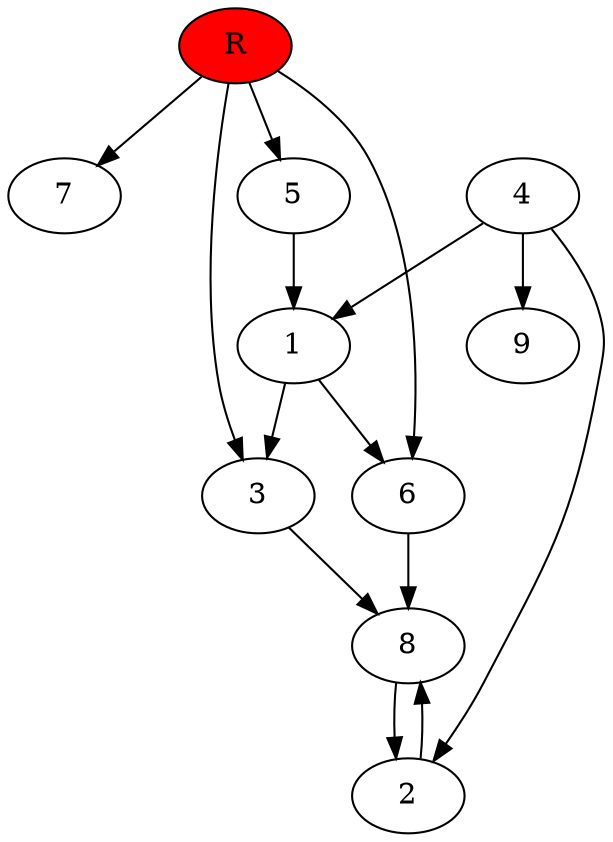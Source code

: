 digraph prb11282 {
	1
	2
	3
	4
	5
	6
	7
	8
	R [fillcolor="#ff0000" style=filled]
	1 -> 3
	1 -> 6
	2 -> 8
	3 -> 8
	4 -> 1
	4 -> 2
	4 -> 9
	5 -> 1
	6 -> 8
	8 -> 2
	R -> 3
	R -> 5
	R -> 6
	R -> 7
}
